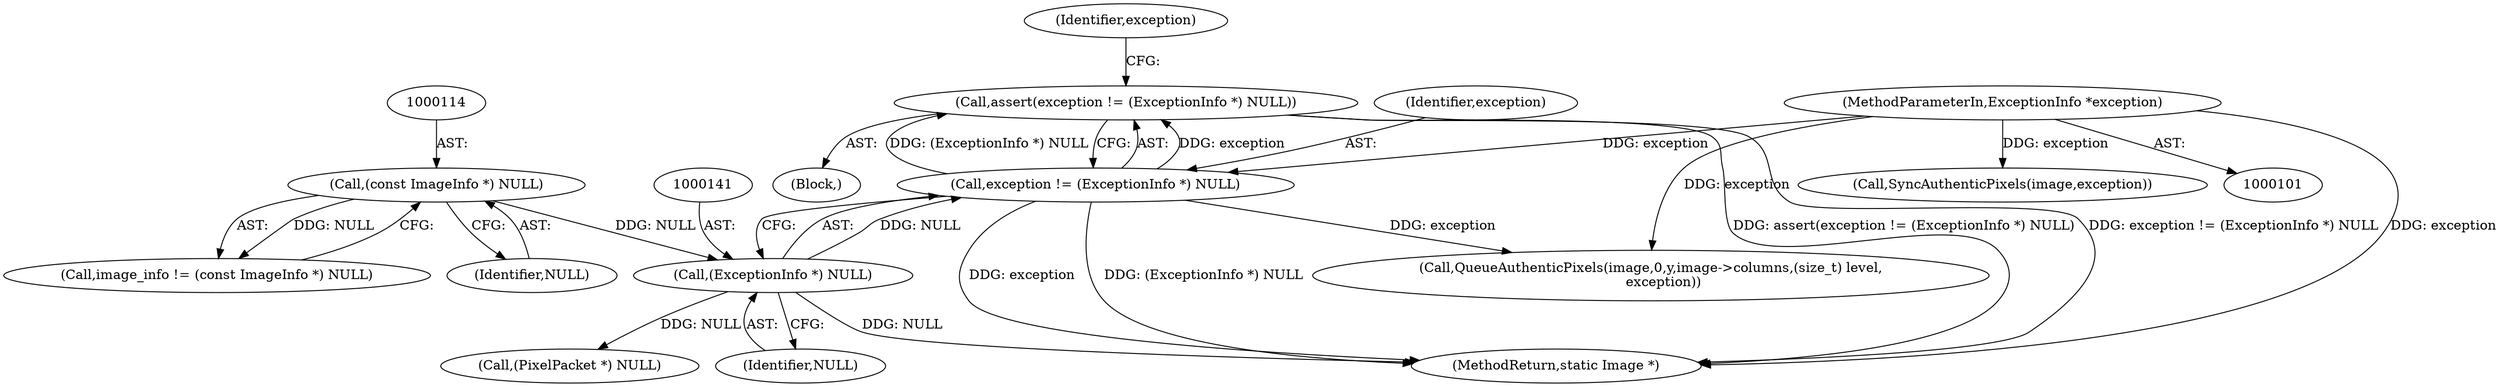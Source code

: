 digraph "0_ImageMagick_f6e9d0d9955e85bdd7540b251cd50d598dacc5e6_22@API" {
"1000137" [label="(Call,assert(exception != (ExceptionInfo *) NULL))"];
"1000138" [label="(Call,exception != (ExceptionInfo *) NULL)"];
"1000103" [label="(MethodParameterIn,ExceptionInfo *exception)"];
"1000140" [label="(Call,(ExceptionInfo *) NULL)"];
"1000113" [label="(Call,(const ImageInfo *) NULL)"];
"1000113" [label="(Call,(const ImageInfo *) NULL)"];
"1000244" [label="(Call,(PixelPacket *) NULL)"];
"1000336" [label="(MethodReturn,static Image *)"];
"1000115" [label="(Identifier,NULL)"];
"1000230" [label="(Call,QueueAuthenticPixels(image,0,y,image->columns,(size_t) level,\n      exception))"];
"1000103" [label="(MethodParameterIn,ExceptionInfo *exception)"];
"1000137" [label="(Call,assert(exception != (ExceptionInfo *) NULL))"];
"1000146" [label="(Identifier,exception)"];
"1000140" [label="(Call,(ExceptionInfo *) NULL)"];
"1000142" [label="(Identifier,NULL)"];
"1000111" [label="(Call,image_info != (const ImageInfo *) NULL)"];
"1000139" [label="(Identifier,exception)"];
"1000104" [label="(Block,)"];
"1000326" [label="(Call,SyncAuthenticPixels(image,exception))"];
"1000138" [label="(Call,exception != (ExceptionInfo *) NULL)"];
"1000137" -> "1000104"  [label="AST: "];
"1000137" -> "1000138"  [label="CFG: "];
"1000138" -> "1000137"  [label="AST: "];
"1000146" -> "1000137"  [label="CFG: "];
"1000137" -> "1000336"  [label="DDG: exception != (ExceptionInfo *) NULL"];
"1000137" -> "1000336"  [label="DDG: assert(exception != (ExceptionInfo *) NULL)"];
"1000138" -> "1000137"  [label="DDG: exception"];
"1000138" -> "1000137"  [label="DDG: (ExceptionInfo *) NULL"];
"1000138" -> "1000140"  [label="CFG: "];
"1000139" -> "1000138"  [label="AST: "];
"1000140" -> "1000138"  [label="AST: "];
"1000138" -> "1000336"  [label="DDG: exception"];
"1000138" -> "1000336"  [label="DDG: (ExceptionInfo *) NULL"];
"1000103" -> "1000138"  [label="DDG: exception"];
"1000140" -> "1000138"  [label="DDG: NULL"];
"1000138" -> "1000230"  [label="DDG: exception"];
"1000103" -> "1000101"  [label="AST: "];
"1000103" -> "1000336"  [label="DDG: exception"];
"1000103" -> "1000230"  [label="DDG: exception"];
"1000103" -> "1000326"  [label="DDG: exception"];
"1000140" -> "1000142"  [label="CFG: "];
"1000141" -> "1000140"  [label="AST: "];
"1000142" -> "1000140"  [label="AST: "];
"1000140" -> "1000336"  [label="DDG: NULL"];
"1000113" -> "1000140"  [label="DDG: NULL"];
"1000140" -> "1000244"  [label="DDG: NULL"];
"1000113" -> "1000111"  [label="AST: "];
"1000113" -> "1000115"  [label="CFG: "];
"1000114" -> "1000113"  [label="AST: "];
"1000115" -> "1000113"  [label="AST: "];
"1000111" -> "1000113"  [label="CFG: "];
"1000113" -> "1000111"  [label="DDG: NULL"];
}
